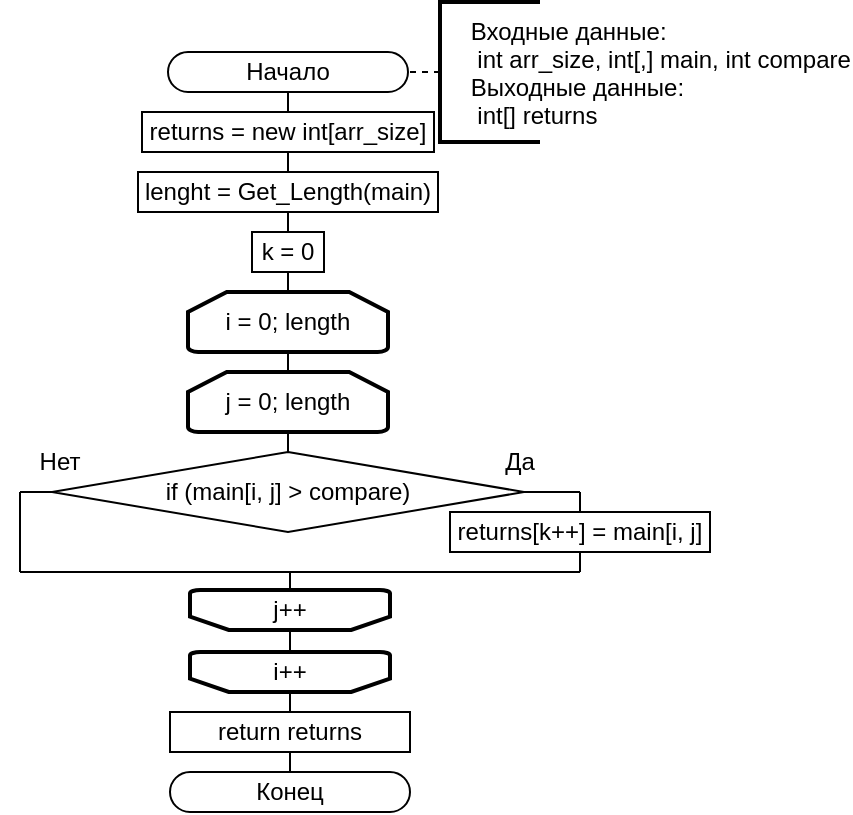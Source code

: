 <mxfile version="24.4.13" type="device">
  <diagram name="Страница — 1" id="erHj2NbhqmfqZrWNmItK">
    <mxGraphModel dx="746" dy="537" grid="1" gridSize="10" guides="1" tooltips="1" connect="1" arrows="1" fold="1" page="1" pageScale="1" pageWidth="827" pageHeight="1169" math="0" shadow="0">
      <root>
        <mxCell id="0" />
        <mxCell id="1" parent="0" />
        <mxCell id="lIEtFDDg81CWa47G5Wzw-1" value="Начало" style="rounded=1;whiteSpace=wrap;html=1;arcSize=50;" vertex="1" parent="1">
          <mxGeometry x="354" y="30" width="120" height="20" as="geometry" />
        </mxCell>
        <mxCell id="lIEtFDDg81CWa47G5Wzw-2" value="" style="endArrow=none;dashed=1;html=1;rounded=0;exitX=0;exitY=0.5;exitDx=0;exitDy=0;entryX=1;entryY=0.5;entryDx=0;entryDy=0;exitPerimeter=0;" edge="1" source="lIEtFDDg81CWa47G5Wzw-3" target="lIEtFDDg81CWa47G5Wzw-1" parent="1">
          <mxGeometry width="50" height="50" relative="1" as="geometry">
            <mxPoint x="570" y="35" as="sourcePoint" />
            <mxPoint x="550" y="35" as="targetPoint" />
          </mxGeometry>
        </mxCell>
        <mxCell id="lIEtFDDg81CWa47G5Wzw-3" value="    Входные данные:&#xa;     int arr_size, int[,] main, int compare&#xa;    Выходные данные:&#xa;     int[] returns" style="strokeWidth=2;shape=mxgraph.flowchart.annotation_1;align=left;pointerEvents=1;recursiveResize=1;autosize=0;verticalAlign=middle;horizontal=1;" vertex="1" parent="1">
          <mxGeometry x="490" y="5" width="50" height="70" as="geometry" />
        </mxCell>
        <mxCell id="lIEtFDDg81CWa47G5Wzw-5" value="" style="endArrow=none;html=1;rounded=0;entryX=0.5;entryY=0;entryDx=0;entryDy=0;exitX=0.5;exitY=1;exitDx=0;exitDy=0;" edge="1" target="lIEtFDDg81CWa47G5Wzw-6" parent="1" source="lIEtFDDg81CWa47G5Wzw-1">
          <mxGeometry width="50" height="50" relative="1" as="geometry">
            <mxPoint x="420.0" y="180" as="sourcePoint" />
            <mxPoint x="336.0" y="180" as="targetPoint" />
          </mxGeometry>
        </mxCell>
        <mxCell id="lIEtFDDg81CWa47G5Wzw-6" value="returns = new int[arr_size]" style="rounded=0;whiteSpace=wrap;html=1;" vertex="1" parent="1">
          <mxGeometry x="341" y="60" width="146" height="20" as="geometry" />
        </mxCell>
        <mxCell id="lIEtFDDg81CWa47G5Wzw-7" value="" style="endArrow=none;html=1;rounded=0;entryX=0.5;entryY=1;entryDx=0;entryDy=0;exitX=0.5;exitY=0;exitDx=0;exitDy=0;" edge="1" target="lIEtFDDg81CWa47G5Wzw-6" parent="1" source="lIEtFDDg81CWa47G5Wzw-8">
          <mxGeometry width="50" height="50" relative="1" as="geometry">
            <mxPoint x="420.0" y="260" as="sourcePoint" />
            <mxPoint x="416.0" y="250" as="targetPoint" />
          </mxGeometry>
        </mxCell>
        <mxCell id="lIEtFDDg81CWa47G5Wzw-8" value="lenght = Get_Length(main)" style="rounded=0;whiteSpace=wrap;html=1;" vertex="1" parent="1">
          <mxGeometry x="339" y="90" width="150" height="20" as="geometry" />
        </mxCell>
        <mxCell id="lIEtFDDg81CWa47G5Wzw-9" value="" style="endArrow=none;html=1;rounded=0;entryX=0.5;entryY=0;entryDx=0;entryDy=0;exitX=0.5;exitY=1;exitDx=0;exitDy=0;" edge="1" target="lIEtFDDg81CWa47G5Wzw-10" parent="1" source="lIEtFDDg81CWa47G5Wzw-8">
          <mxGeometry width="50" height="50" relative="1" as="geometry">
            <mxPoint x="420.0" y="140" as="sourcePoint" />
            <mxPoint x="336.0" y="140" as="targetPoint" />
          </mxGeometry>
        </mxCell>
        <mxCell id="lIEtFDDg81CWa47G5Wzw-10" value="k = 0" style="rounded=0;whiteSpace=wrap;html=1;" vertex="1" parent="1">
          <mxGeometry x="396" y="120" width="36" height="20" as="geometry" />
        </mxCell>
        <mxCell id="lIEtFDDg81CWa47G5Wzw-12" value="" style="endArrow=none;html=1;rounded=0;exitX=0.5;exitY=0;exitDx=0;exitDy=0;exitPerimeter=0;entryX=0.5;entryY=1;entryDx=0;entryDy=0;" edge="1" source="lIEtFDDg81CWa47G5Wzw-13" parent="1" target="lIEtFDDg81CWa47G5Wzw-10">
          <mxGeometry width="50" height="50" relative="1" as="geometry">
            <mxPoint x="469" y="430" as="sourcePoint" />
            <mxPoint x="463" y="290" as="targetPoint" />
          </mxGeometry>
        </mxCell>
        <mxCell id="lIEtFDDg81CWa47G5Wzw-13" value="i = 0; length" style="strokeWidth=2;html=1;shape=mxgraph.flowchart.loop_limit;whiteSpace=wrap;" vertex="1" parent="1">
          <mxGeometry x="364" y="150" width="100" height="30" as="geometry" />
        </mxCell>
        <mxCell id="lIEtFDDg81CWa47G5Wzw-14" value="i++" style="strokeWidth=2;html=1;shape=mxgraph.flowchart.loop_limit;whiteSpace=wrap;direction=west;" vertex="1" parent="1">
          <mxGeometry x="365" y="330" width="100" height="20" as="geometry" />
        </mxCell>
        <mxCell id="lIEtFDDg81CWa47G5Wzw-15" value="" style="endArrow=none;html=1;rounded=0;entryX=0.5;entryY=1;entryDx=0;entryDy=0;entryPerimeter=0;exitX=0.5;exitY=0;exitDx=0;exitDy=0;exitPerimeter=0;" edge="1" source="lIEtFDDg81CWa47G5Wzw-18" target="lIEtFDDg81CWa47G5Wzw-13" parent="1">
          <mxGeometry width="50" height="50" relative="1" as="geometry">
            <mxPoint x="414" y="190" as="sourcePoint" />
            <mxPoint x="490" y="360" as="targetPoint" />
          </mxGeometry>
        </mxCell>
        <mxCell id="lIEtFDDg81CWa47G5Wzw-16" value="" style="endArrow=none;html=1;rounded=0;exitX=0.5;exitY=1;exitDx=0;exitDy=0;exitPerimeter=0;entryX=0.5;entryY=0;entryDx=0;entryDy=0;entryPerimeter=0;" edge="1" source="lIEtFDDg81CWa47G5Wzw-14" target="lIEtFDDg81CWa47G5Wzw-19" parent="1">
          <mxGeometry width="50" height="50" relative="1" as="geometry">
            <mxPoint x="253" y="620" as="sourcePoint" />
            <mxPoint x="227" y="420" as="targetPoint" />
          </mxGeometry>
        </mxCell>
        <mxCell id="lIEtFDDg81CWa47G5Wzw-17" value="" style="endArrow=none;html=1;rounded=0;entryX=0.5;entryY=0;entryDx=0;entryDy=0;entryPerimeter=0;exitX=0.5;exitY=0;exitDx=0;exitDy=0;" edge="1" target="lIEtFDDg81CWa47G5Wzw-14" parent="1" source="lIEtFDDg81CWa47G5Wzw-39">
          <mxGeometry width="50" height="50" relative="1" as="geometry">
            <mxPoint x="420" y="360" as="sourcePoint" />
            <mxPoint x="254" y="460" as="targetPoint" />
          </mxGeometry>
        </mxCell>
        <mxCell id="lIEtFDDg81CWa47G5Wzw-18" value="j = 0; length" style="strokeWidth=2;html=1;shape=mxgraph.flowchart.loop_limit;whiteSpace=wrap;" vertex="1" parent="1">
          <mxGeometry x="364" y="190" width="100" height="30" as="geometry" />
        </mxCell>
        <mxCell id="lIEtFDDg81CWa47G5Wzw-19" value="j++" style="strokeWidth=2;html=1;shape=mxgraph.flowchart.loop_limit;whiteSpace=wrap;direction=west;" vertex="1" parent="1">
          <mxGeometry x="365" y="299" width="100" height="20" as="geometry" />
        </mxCell>
        <mxCell id="lIEtFDDg81CWa47G5Wzw-21" value="" style="endArrow=none;html=1;rounded=0;entryX=0.5;entryY=1;entryDx=0;entryDy=0;entryPerimeter=0;exitX=0.5;exitY=0;exitDx=0;exitDy=0;" edge="1" source="lIEtFDDg81CWa47G5Wzw-23" target="lIEtFDDg81CWa47G5Wzw-18" parent="1">
          <mxGeometry width="50" height="50" relative="1" as="geometry">
            <mxPoint x="414" y="230" as="sourcePoint" />
            <mxPoint x="490" y="400" as="targetPoint" />
          </mxGeometry>
        </mxCell>
        <mxCell id="lIEtFDDg81CWa47G5Wzw-23" value="if (main[i, j] &amp;gt; compare)" style="rhombus;whiteSpace=wrap;html=1;" vertex="1" parent="1">
          <mxGeometry x="296" y="230" width="236" height="40" as="geometry" />
        </mxCell>
        <mxCell id="lIEtFDDg81CWa47G5Wzw-24" value="" style="endArrow=none;html=1;rounded=0;entryX=1;entryY=0.5;entryDx=0;entryDy=0;" edge="1" parent="1" target="lIEtFDDg81CWa47G5Wzw-23">
          <mxGeometry width="50" height="50" relative="1" as="geometry">
            <mxPoint x="560" y="250" as="sourcePoint" />
            <mxPoint x="442" y="340" as="targetPoint" />
          </mxGeometry>
        </mxCell>
        <mxCell id="lIEtFDDg81CWa47G5Wzw-25" value="" style="endArrow=none;html=1;rounded=0;exitX=0.5;exitY=0;exitDx=0;exitDy=0;" edge="1" parent="1" source="lIEtFDDg81CWa47G5Wzw-34">
          <mxGeometry width="50" height="50" relative="1" as="geometry">
            <mxPoint x="560" y="280" as="sourcePoint" />
            <mxPoint x="560" y="250" as="targetPoint" />
          </mxGeometry>
        </mxCell>
        <mxCell id="lIEtFDDg81CWa47G5Wzw-26" value="" style="endArrow=none;html=1;rounded=0;exitX=0;exitY=0.5;exitDx=0;exitDy=0;" edge="1" parent="1" source="lIEtFDDg81CWa47G5Wzw-23">
          <mxGeometry width="50" height="50" relative="1" as="geometry">
            <mxPoint x="262" y="280" as="sourcePoint" />
            <mxPoint x="280" y="250" as="targetPoint" />
          </mxGeometry>
        </mxCell>
        <mxCell id="lIEtFDDg81CWa47G5Wzw-27" value="" style="endArrow=none;html=1;rounded=0;" edge="1" parent="1">
          <mxGeometry width="50" height="50" relative="1" as="geometry">
            <mxPoint x="280" y="250" as="sourcePoint" />
            <mxPoint x="280" y="290" as="targetPoint" />
          </mxGeometry>
        </mxCell>
        <mxCell id="lIEtFDDg81CWa47G5Wzw-29" value="Да" style="text;html=1;align=center;verticalAlign=middle;whiteSpace=wrap;rounded=0;" vertex="1" parent="1">
          <mxGeometry x="500" y="220" width="60" height="30" as="geometry" />
        </mxCell>
        <mxCell id="lIEtFDDg81CWa47G5Wzw-30" value="Нет" style="text;html=1;align=center;verticalAlign=middle;whiteSpace=wrap;rounded=0;" vertex="1" parent="1">
          <mxGeometry x="270" y="220" width="60" height="30" as="geometry" />
        </mxCell>
        <mxCell id="lIEtFDDg81CWa47G5Wzw-34" value="returns[k++] = main[i, j]" style="rounded=0;whiteSpace=wrap;html=1;" vertex="1" parent="1">
          <mxGeometry x="495" y="260" width="130" height="20" as="geometry" />
        </mxCell>
        <mxCell id="lIEtFDDg81CWa47G5Wzw-35" value="" style="endArrow=none;html=1;rounded=0;entryX=0.5;entryY=1;entryDx=0;entryDy=0;" edge="1" parent="1" target="lIEtFDDg81CWa47G5Wzw-34">
          <mxGeometry width="50" height="50" relative="1" as="geometry">
            <mxPoint x="560" y="290" as="sourcePoint" />
            <mxPoint x="470" y="280" as="targetPoint" />
          </mxGeometry>
        </mxCell>
        <mxCell id="lIEtFDDg81CWa47G5Wzw-36" value="" style="endArrow=none;html=1;rounded=0;" edge="1" parent="1">
          <mxGeometry width="50" height="50" relative="1" as="geometry">
            <mxPoint x="410" y="290" as="sourcePoint" />
            <mxPoint x="560" y="290" as="targetPoint" />
          </mxGeometry>
        </mxCell>
        <mxCell id="lIEtFDDg81CWa47G5Wzw-37" value="" style="endArrow=none;html=1;rounded=0;" edge="1" parent="1">
          <mxGeometry width="50" height="50" relative="1" as="geometry">
            <mxPoint x="280" y="290" as="sourcePoint" />
            <mxPoint x="410" y="290" as="targetPoint" />
          </mxGeometry>
        </mxCell>
        <mxCell id="lIEtFDDg81CWa47G5Wzw-38" value="" style="endArrow=none;html=1;rounded=0;exitX=0.5;exitY=1;exitDx=0;exitDy=0;exitPerimeter=0;" edge="1" parent="1" source="lIEtFDDg81CWa47G5Wzw-19">
          <mxGeometry width="50" height="50" relative="1" as="geometry">
            <mxPoint x="429" y="350" as="sourcePoint" />
            <mxPoint x="415" y="290" as="targetPoint" />
          </mxGeometry>
        </mxCell>
        <mxCell id="lIEtFDDg81CWa47G5Wzw-39" value="return returns" style="rounded=0;whiteSpace=wrap;html=1;" vertex="1" parent="1">
          <mxGeometry x="355" y="360" width="120" height="20" as="geometry" />
        </mxCell>
        <mxCell id="lIEtFDDg81CWa47G5Wzw-41" value="Конец" style="rounded=1;whiteSpace=wrap;html=1;arcSize=50;" vertex="1" parent="1">
          <mxGeometry x="355" y="390" width="120" height="20" as="geometry" />
        </mxCell>
        <mxCell id="lIEtFDDg81CWa47G5Wzw-42" value="" style="endArrow=none;html=1;rounded=0;entryX=0.5;entryY=0;entryDx=0;entryDy=0;exitX=0.5;exitY=1;exitDx=0;exitDy=0;" edge="1" target="lIEtFDDg81CWa47G5Wzw-41" parent="1" source="lIEtFDDg81CWa47G5Wzw-39">
          <mxGeometry width="50" height="50" relative="1" as="geometry">
            <mxPoint x="470" y="400" as="sourcePoint" />
            <mxPoint x="500" y="440" as="targetPoint" />
          </mxGeometry>
        </mxCell>
      </root>
    </mxGraphModel>
  </diagram>
</mxfile>
